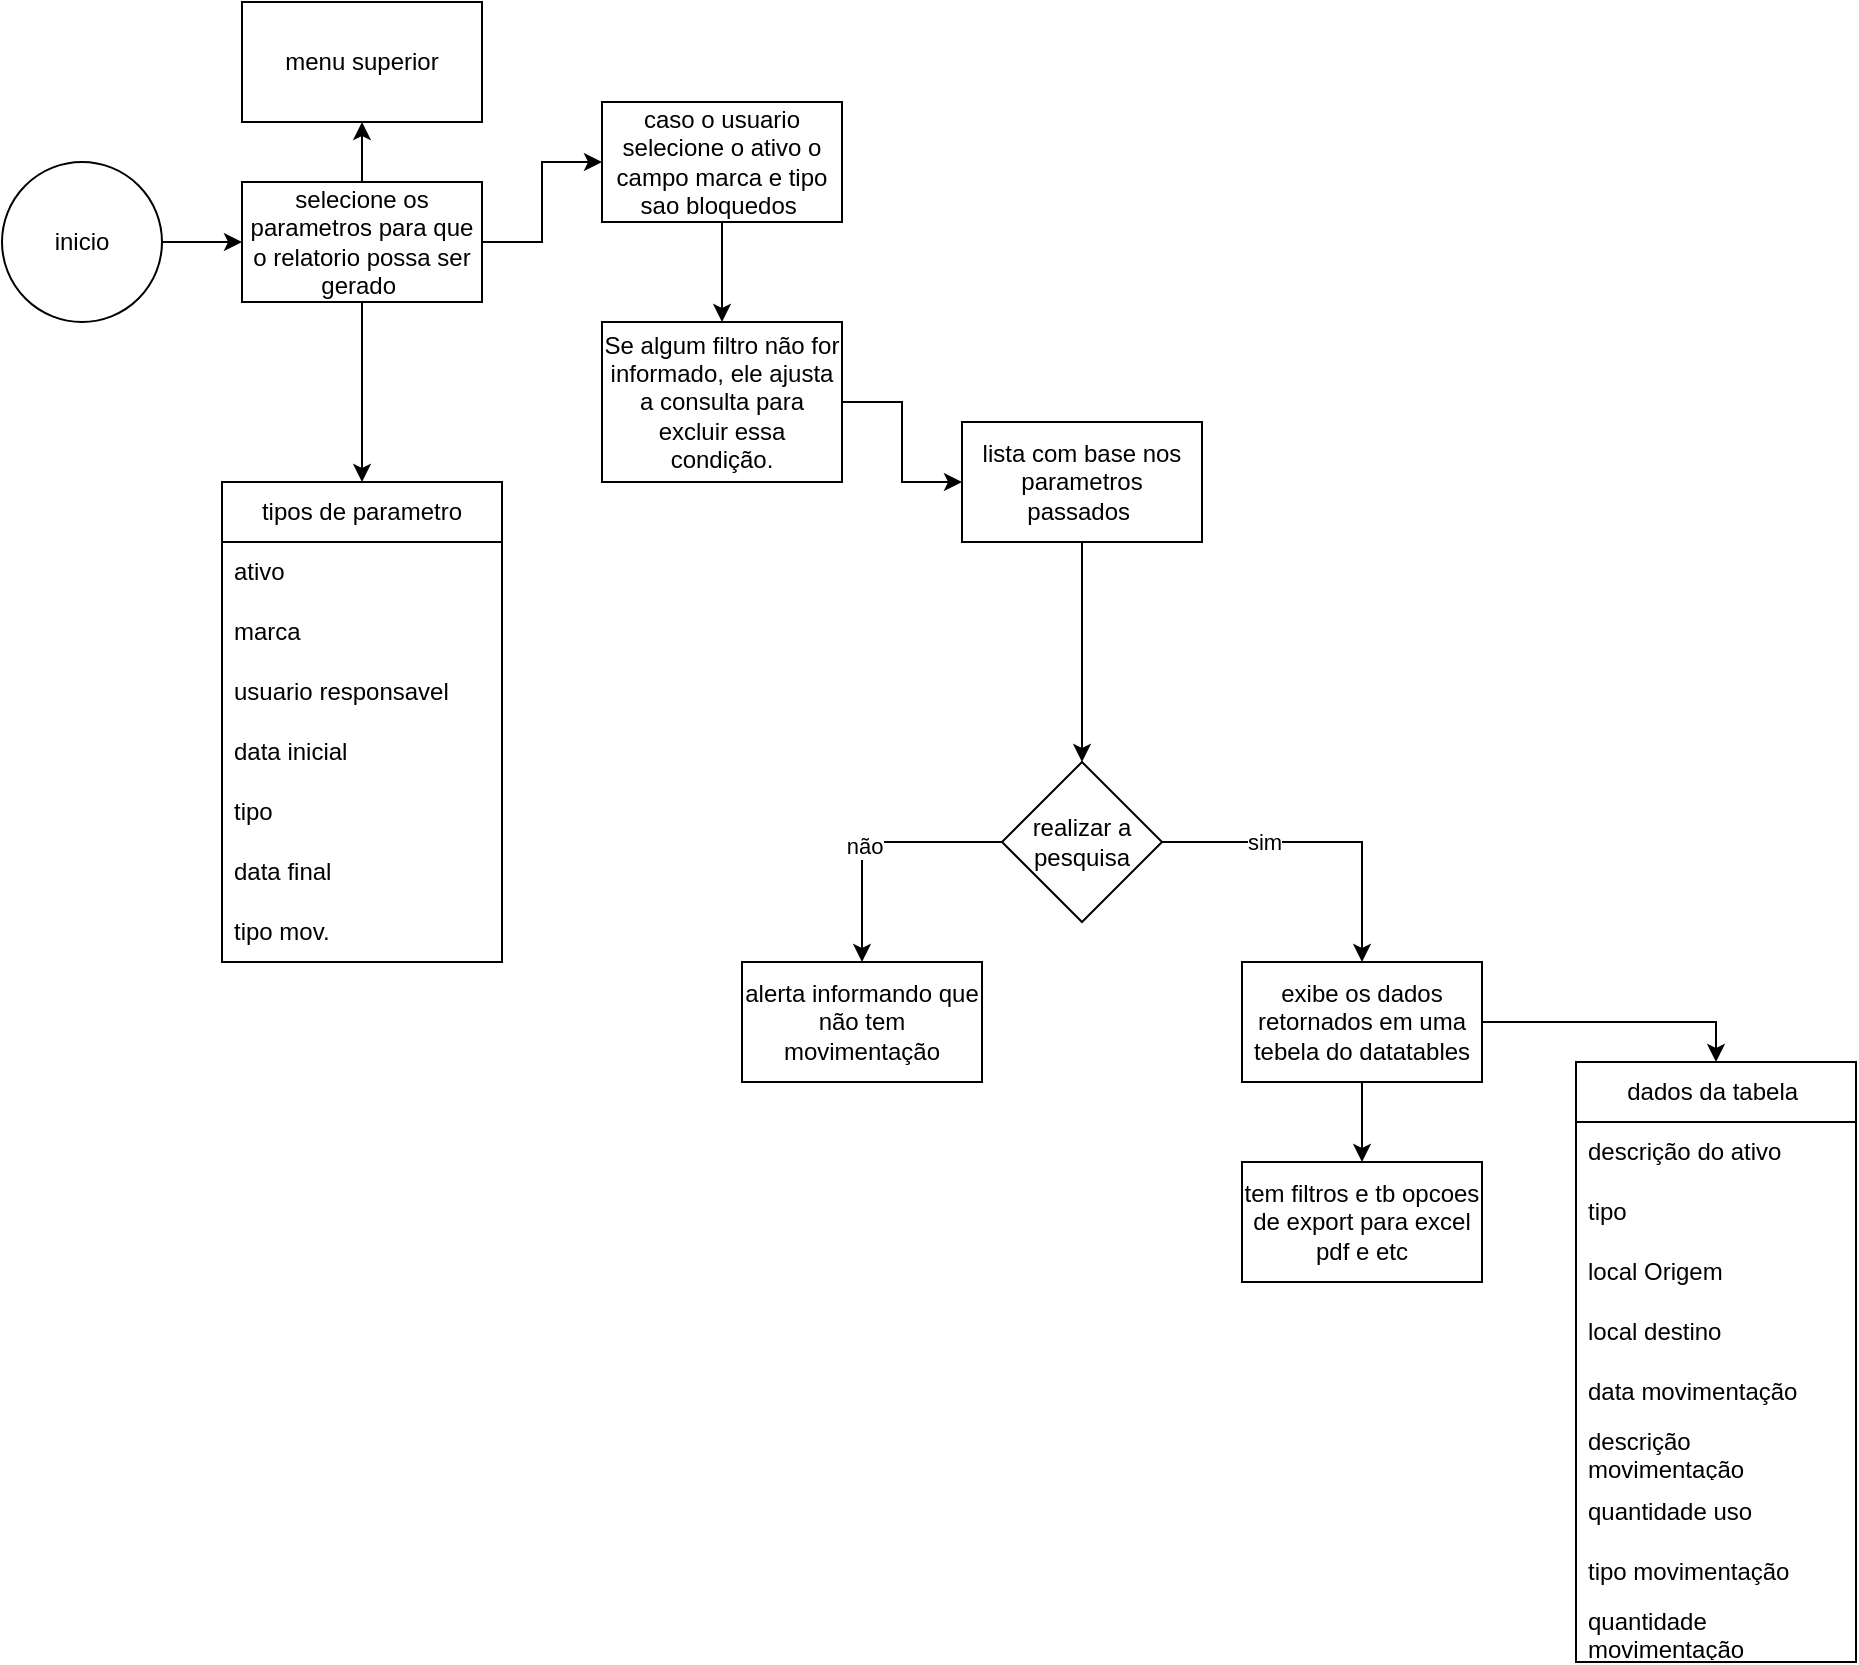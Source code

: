 <mxfile version="26.0.16">
  <diagram name="Página-1" id="BV0Pan63FsvAOE3je1kY">
    <mxGraphModel dx="1050" dy="565" grid="1" gridSize="10" guides="1" tooltips="1" connect="1" arrows="1" fold="1" page="1" pageScale="1" pageWidth="827" pageHeight="1169" math="0" shadow="0">
      <root>
        <mxCell id="0" />
        <mxCell id="1" parent="0" />
        <mxCell id="_pvLdG_7PZrH1dz6Or2_-3" value="" style="edgeStyle=orthogonalEdgeStyle;rounded=0;orthogonalLoop=1;jettySize=auto;html=1;" parent="1" source="_pvLdG_7PZrH1dz6Or2_-1" target="_pvLdG_7PZrH1dz6Or2_-2" edge="1">
          <mxGeometry relative="1" as="geometry" />
        </mxCell>
        <mxCell id="_pvLdG_7PZrH1dz6Or2_-1" value="inicio" style="ellipse;whiteSpace=wrap;html=1;" parent="1" vertex="1">
          <mxGeometry x="40" y="80" width="80" height="80" as="geometry" />
        </mxCell>
        <mxCell id="2fuVpLwXLT_hCY6vNX1x-5" style="edgeStyle=orthogonalEdgeStyle;rounded=0;orthogonalLoop=1;jettySize=auto;html=1;entryX=0.5;entryY=0;entryDx=0;entryDy=0;" parent="1" source="_pvLdG_7PZrH1dz6Or2_-2" target="_pvLdG_7PZrH1dz6Or2_-4" edge="1">
          <mxGeometry relative="1" as="geometry" />
        </mxCell>
        <mxCell id="2fuVpLwXLT_hCY6vNX1x-6" style="edgeStyle=orthogonalEdgeStyle;rounded=0;orthogonalLoop=1;jettySize=auto;html=1;entryX=0;entryY=0.5;entryDx=0;entryDy=0;" parent="1" source="liLxURQLaY6YI_ygCYQk-2" target="_pvLdG_7PZrH1dz6Or2_-13" edge="1">
          <mxGeometry relative="1" as="geometry" />
        </mxCell>
        <mxCell id="2fuVpLwXLT_hCY6vNX1x-11" value="" style="edgeStyle=orthogonalEdgeStyle;rounded=0;orthogonalLoop=1;jettySize=auto;html=1;" parent="1" source="_pvLdG_7PZrH1dz6Or2_-2" target="2fuVpLwXLT_hCY6vNX1x-10" edge="1">
          <mxGeometry relative="1" as="geometry" />
        </mxCell>
        <mxCell id="_pvLdG_7PZrH1dz6Or2_-2" value="selecione os parametros para que o relatorio possa ser gerado&amp;nbsp;" style="whiteSpace=wrap;html=1;" parent="1" vertex="1">
          <mxGeometry x="160" y="90" width="120" height="60" as="geometry" />
        </mxCell>
        <mxCell id="_pvLdG_7PZrH1dz6Or2_-24" style="edgeStyle=orthogonalEdgeStyle;rounded=0;orthogonalLoop=1;jettySize=auto;html=1;entryX=0.5;entryY=0;entryDx=0;entryDy=0;exitX=0.5;exitY=1;exitDx=0;exitDy=0;" parent="1" source="_pvLdG_7PZrH1dz6Or2_-13" target="_pvLdG_7PZrH1dz6Or2_-17" edge="1">
          <mxGeometry relative="1" as="geometry" />
        </mxCell>
        <mxCell id="_pvLdG_7PZrH1dz6Or2_-4" value="tipos de parametro" style="swimlane;fontStyle=0;childLayout=stackLayout;horizontal=1;startSize=30;horizontalStack=0;resizeParent=1;resizeParentMax=0;resizeLast=0;collapsible=1;marginBottom=0;whiteSpace=wrap;html=1;" parent="1" vertex="1">
          <mxGeometry x="150" y="240" width="140" height="240" as="geometry" />
        </mxCell>
        <mxCell id="_pvLdG_7PZrH1dz6Or2_-5" value="ativo" style="text;strokeColor=none;fillColor=none;align=left;verticalAlign=middle;spacingLeft=4;spacingRight=4;overflow=hidden;points=[[0,0.5],[1,0.5]];portConstraint=eastwest;rotatable=0;whiteSpace=wrap;html=1;" parent="_pvLdG_7PZrH1dz6Or2_-4" vertex="1">
          <mxGeometry y="30" width="140" height="30" as="geometry" />
        </mxCell>
        <mxCell id="_pvLdG_7PZrH1dz6Or2_-7" value="marca&lt;span style=&quot;white-space: pre;&quot;&gt;&#x9;&lt;/span&gt;" style="text;strokeColor=none;fillColor=none;align=left;verticalAlign=middle;spacingLeft=4;spacingRight=4;overflow=hidden;points=[[0,0.5],[1,0.5]];portConstraint=eastwest;rotatable=0;whiteSpace=wrap;html=1;" parent="_pvLdG_7PZrH1dz6Or2_-4" vertex="1">
          <mxGeometry y="60" width="140" height="30" as="geometry" />
        </mxCell>
        <mxCell id="_pvLdG_7PZrH1dz6Or2_-9" value="usuario responsavel" style="text;strokeColor=none;fillColor=none;align=left;verticalAlign=middle;spacingLeft=4;spacingRight=4;overflow=hidden;points=[[0,0.5],[1,0.5]];portConstraint=eastwest;rotatable=0;whiteSpace=wrap;html=1;" parent="_pvLdG_7PZrH1dz6Or2_-4" vertex="1">
          <mxGeometry y="90" width="140" height="30" as="geometry" />
        </mxCell>
        <mxCell id="2fuVpLwXLT_hCY6vNX1x-1" value="data inicial" style="text;strokeColor=none;fillColor=none;align=left;verticalAlign=middle;spacingLeft=4;spacingRight=4;overflow=hidden;points=[[0,0.5],[1,0.5]];portConstraint=eastwest;rotatable=0;whiteSpace=wrap;html=1;" parent="_pvLdG_7PZrH1dz6Or2_-4" vertex="1">
          <mxGeometry y="120" width="140" height="30" as="geometry" />
        </mxCell>
        <mxCell id="_pvLdG_7PZrH1dz6Or2_-8" value="tipo" style="text;strokeColor=none;fillColor=none;align=left;verticalAlign=middle;spacingLeft=4;spacingRight=4;overflow=hidden;points=[[0,0.5],[1,0.5]];portConstraint=eastwest;rotatable=0;whiteSpace=wrap;html=1;" parent="_pvLdG_7PZrH1dz6Or2_-4" vertex="1">
          <mxGeometry y="150" width="140" height="30" as="geometry" />
        </mxCell>
        <mxCell id="2fuVpLwXLT_hCY6vNX1x-2" value="data final" style="text;strokeColor=none;fillColor=none;align=left;verticalAlign=middle;spacingLeft=4;spacingRight=4;overflow=hidden;points=[[0,0.5],[1,0.5]];portConstraint=eastwest;rotatable=0;whiteSpace=wrap;html=1;" parent="_pvLdG_7PZrH1dz6Or2_-4" vertex="1">
          <mxGeometry y="180" width="140" height="30" as="geometry" />
        </mxCell>
        <mxCell id="2fuVpLwXLT_hCY6vNX1x-3" value="tipo mov." style="text;strokeColor=none;fillColor=none;align=left;verticalAlign=middle;spacingLeft=4;spacingRight=4;overflow=hidden;points=[[0,0.5],[1,0.5]];portConstraint=eastwest;rotatable=0;whiteSpace=wrap;html=1;" parent="_pvLdG_7PZrH1dz6Or2_-4" vertex="1">
          <mxGeometry y="210" width="140" height="30" as="geometry" />
        </mxCell>
        <mxCell id="_pvLdG_7PZrH1dz6Or2_-13" value="lista com base nos parametros passados&amp;nbsp;" style="rounded=0;whiteSpace=wrap;html=1;" parent="1" vertex="1">
          <mxGeometry x="520" y="210" width="120" height="60" as="geometry" />
        </mxCell>
        <mxCell id="_pvLdG_7PZrH1dz6Or2_-19" value="" style="edgeStyle=orthogonalEdgeStyle;rounded=0;orthogonalLoop=1;jettySize=auto;html=1;" parent="1" source="_pvLdG_7PZrH1dz6Or2_-17" target="_pvLdG_7PZrH1dz6Or2_-18" edge="1">
          <mxGeometry relative="1" as="geometry" />
        </mxCell>
        <mxCell id="_pvLdG_7PZrH1dz6Or2_-20" value="não" style="edgeLabel;html=1;align=center;verticalAlign=middle;resizable=0;points=[];" parent="_pvLdG_7PZrH1dz6Or2_-19" vertex="1" connectable="0">
          <mxGeometry x="0.111" y="1" relative="1" as="geometry">
            <mxPoint as="offset" />
          </mxGeometry>
        </mxCell>
        <mxCell id="_pvLdG_7PZrH1dz6Or2_-23" value="" style="edgeStyle=orthogonalEdgeStyle;rounded=0;orthogonalLoop=1;jettySize=auto;html=1;" parent="1" source="_pvLdG_7PZrH1dz6Or2_-17" target="_pvLdG_7PZrH1dz6Or2_-22" edge="1">
          <mxGeometry relative="1" as="geometry">
            <Array as="points">
              <mxPoint x="720" y="420" />
            </Array>
          </mxGeometry>
        </mxCell>
        <mxCell id="_pvLdG_7PZrH1dz6Or2_-25" value="sim" style="edgeLabel;html=1;align=center;verticalAlign=middle;resizable=0;points=[];" parent="_pvLdG_7PZrH1dz6Or2_-23" vertex="1" connectable="0">
          <mxGeometry x="-0.028" y="-1" relative="1" as="geometry">
            <mxPoint x="-27" y="-1" as="offset" />
          </mxGeometry>
        </mxCell>
        <mxCell id="_pvLdG_7PZrH1dz6Or2_-17" value="realizar a pesquisa" style="rhombus;whiteSpace=wrap;html=1;" parent="1" vertex="1">
          <mxGeometry x="540" y="380" width="80" height="80" as="geometry" />
        </mxCell>
        <mxCell id="_pvLdG_7PZrH1dz6Or2_-18" value="alerta informando que não tem movimentação" style="whiteSpace=wrap;html=1;" parent="1" vertex="1">
          <mxGeometry x="410" y="480" width="120" height="60" as="geometry" />
        </mxCell>
        <mxCell id="2fuVpLwXLT_hCY6vNX1x-8" style="edgeStyle=orthogonalEdgeStyle;rounded=0;orthogonalLoop=1;jettySize=auto;html=1;entryX=0.5;entryY=0;entryDx=0;entryDy=0;" parent="1" source="_pvLdG_7PZrH1dz6Or2_-22" target="2fuVpLwXLT_hCY6vNX1x-7" edge="1">
          <mxGeometry relative="1" as="geometry" />
        </mxCell>
        <mxCell id="_pvLdG_7PZrH1dz6Or2_-22" value="exibe os dados retornados em uma tebela do datatables" style="whiteSpace=wrap;html=1;" parent="1" vertex="1">
          <mxGeometry x="660" y="480" width="120" height="60" as="geometry" />
        </mxCell>
        <mxCell id="2fuVpLwXLT_hCY6vNX1x-7" value="tem filtros e tb opcoes de export para excel pdf e etc" style="whiteSpace=wrap;html=1;" parent="1" vertex="1">
          <mxGeometry x="660" y="580" width="120" height="60" as="geometry" />
        </mxCell>
        <mxCell id="2fuVpLwXLT_hCY6vNX1x-10" value="menu superior" style="whiteSpace=wrap;html=1;" parent="1" vertex="1">
          <mxGeometry x="160" width="120" height="60" as="geometry" />
        </mxCell>
        <mxCell id="liLxURQLaY6YI_ygCYQk-6" style="edgeStyle=orthogonalEdgeStyle;rounded=0;orthogonalLoop=1;jettySize=auto;html=1;entryX=0.5;entryY=0;entryDx=0;entryDy=0;" edge="1" parent="1" source="liLxURQLaY6YI_ygCYQk-1" target="liLxURQLaY6YI_ygCYQk-2">
          <mxGeometry relative="1" as="geometry" />
        </mxCell>
        <mxCell id="liLxURQLaY6YI_ygCYQk-1" value="caso o usuario selecione o ativo o campo marca e tipo sao bloquedos&amp;nbsp;" style="rounded=0;whiteSpace=wrap;html=1;" vertex="1" parent="1">
          <mxGeometry x="340" y="50" width="120" height="60" as="geometry" />
        </mxCell>
        <mxCell id="liLxURQLaY6YI_ygCYQk-3" value="" style="edgeStyle=orthogonalEdgeStyle;rounded=0;orthogonalLoop=1;jettySize=auto;html=1;entryX=0;entryY=0.5;entryDx=0;entryDy=0;" edge="1" parent="1" source="_pvLdG_7PZrH1dz6Or2_-2" target="liLxURQLaY6YI_ygCYQk-1">
          <mxGeometry relative="1" as="geometry">
            <mxPoint x="280" y="120" as="sourcePoint" />
            <mxPoint x="520" y="240" as="targetPoint" />
          </mxGeometry>
        </mxCell>
        <mxCell id="liLxURQLaY6YI_ygCYQk-2" value="Se algum filtro não for informado, ele ajusta a consulta para excluir essa condição." style="rounded=0;whiteSpace=wrap;html=1;" vertex="1" parent="1">
          <mxGeometry x="340" y="160" width="120" height="80" as="geometry" />
        </mxCell>
        <mxCell id="liLxURQLaY6YI_ygCYQk-7" value="dados da tabela&amp;nbsp;" style="swimlane;fontStyle=0;childLayout=stackLayout;horizontal=1;startSize=30;horizontalStack=0;resizeParent=1;resizeParentMax=0;resizeLast=0;collapsible=1;marginBottom=0;whiteSpace=wrap;html=1;" vertex="1" parent="1">
          <mxGeometry x="827" y="530" width="140" height="300" as="geometry" />
        </mxCell>
        <mxCell id="liLxURQLaY6YI_ygCYQk-8" value="descrição do ativo" style="text;strokeColor=none;fillColor=none;align=left;verticalAlign=middle;spacingLeft=4;spacingRight=4;overflow=hidden;points=[[0,0.5],[1,0.5]];portConstraint=eastwest;rotatable=0;whiteSpace=wrap;html=1;" vertex="1" parent="liLxURQLaY6YI_ygCYQk-7">
          <mxGeometry y="30" width="140" height="30" as="geometry" />
        </mxCell>
        <mxCell id="liLxURQLaY6YI_ygCYQk-9" value="tipo" style="text;strokeColor=none;fillColor=none;align=left;verticalAlign=middle;spacingLeft=4;spacingRight=4;overflow=hidden;points=[[0,0.5],[1,0.5]];portConstraint=eastwest;rotatable=0;whiteSpace=wrap;html=1;" vertex="1" parent="liLxURQLaY6YI_ygCYQk-7">
          <mxGeometry y="60" width="140" height="30" as="geometry" />
        </mxCell>
        <mxCell id="liLxURQLaY6YI_ygCYQk-10" value="local Origem" style="text;strokeColor=none;fillColor=none;align=left;verticalAlign=middle;spacingLeft=4;spacingRight=4;overflow=hidden;points=[[0,0.5],[1,0.5]];portConstraint=eastwest;rotatable=0;whiteSpace=wrap;html=1;" vertex="1" parent="liLxURQLaY6YI_ygCYQk-7">
          <mxGeometry y="90" width="140" height="30" as="geometry" />
        </mxCell>
        <mxCell id="liLxURQLaY6YI_ygCYQk-11" value="local destino" style="text;strokeColor=none;fillColor=none;align=left;verticalAlign=middle;spacingLeft=4;spacingRight=4;overflow=hidden;points=[[0,0.5],[1,0.5]];portConstraint=eastwest;rotatable=0;whiteSpace=wrap;html=1;" vertex="1" parent="liLxURQLaY6YI_ygCYQk-7">
          <mxGeometry y="120" width="140" height="30" as="geometry" />
        </mxCell>
        <mxCell id="liLxURQLaY6YI_ygCYQk-12" value="data movimentação" style="text;strokeColor=none;fillColor=none;align=left;verticalAlign=middle;spacingLeft=4;spacingRight=4;overflow=hidden;points=[[0,0.5],[1,0.5]];portConstraint=eastwest;rotatable=0;whiteSpace=wrap;html=1;" vertex="1" parent="liLxURQLaY6YI_ygCYQk-7">
          <mxGeometry y="150" width="140" height="30" as="geometry" />
        </mxCell>
        <mxCell id="liLxURQLaY6YI_ygCYQk-13" value="descrição movimentação" style="text;strokeColor=none;fillColor=none;align=left;verticalAlign=middle;spacingLeft=4;spacingRight=4;overflow=hidden;points=[[0,0.5],[1,0.5]];portConstraint=eastwest;rotatable=0;whiteSpace=wrap;html=1;" vertex="1" parent="liLxURQLaY6YI_ygCYQk-7">
          <mxGeometry y="180" width="140" height="30" as="geometry" />
        </mxCell>
        <mxCell id="liLxURQLaY6YI_ygCYQk-14" value="quantidade uso" style="text;strokeColor=none;fillColor=none;align=left;verticalAlign=middle;spacingLeft=4;spacingRight=4;overflow=hidden;points=[[0,0.5],[1,0.5]];portConstraint=eastwest;rotatable=0;whiteSpace=wrap;html=1;" vertex="1" parent="liLxURQLaY6YI_ygCYQk-7">
          <mxGeometry y="210" width="140" height="30" as="geometry" />
        </mxCell>
        <mxCell id="liLxURQLaY6YI_ygCYQk-15" value="tipo movimentação" style="text;strokeColor=none;fillColor=none;align=left;verticalAlign=middle;spacingLeft=4;spacingRight=4;overflow=hidden;points=[[0,0.5],[1,0.5]];portConstraint=eastwest;rotatable=0;whiteSpace=wrap;html=1;" vertex="1" parent="liLxURQLaY6YI_ygCYQk-7">
          <mxGeometry y="240" width="140" height="30" as="geometry" />
        </mxCell>
        <mxCell id="liLxURQLaY6YI_ygCYQk-16" value="quantidade movimentação" style="text;strokeColor=none;fillColor=none;align=left;verticalAlign=middle;spacingLeft=4;spacingRight=4;overflow=hidden;points=[[0,0.5],[1,0.5]];portConstraint=eastwest;rotatable=0;whiteSpace=wrap;html=1;" vertex="1" parent="liLxURQLaY6YI_ygCYQk-7">
          <mxGeometry y="270" width="140" height="30" as="geometry" />
        </mxCell>
        <mxCell id="liLxURQLaY6YI_ygCYQk-17" style="edgeStyle=orthogonalEdgeStyle;rounded=0;orthogonalLoop=1;jettySize=auto;html=1;entryX=0.5;entryY=0;entryDx=0;entryDy=0;" edge="1" parent="1" source="_pvLdG_7PZrH1dz6Or2_-22" target="liLxURQLaY6YI_ygCYQk-7">
          <mxGeometry relative="1" as="geometry" />
        </mxCell>
      </root>
    </mxGraphModel>
  </diagram>
</mxfile>
